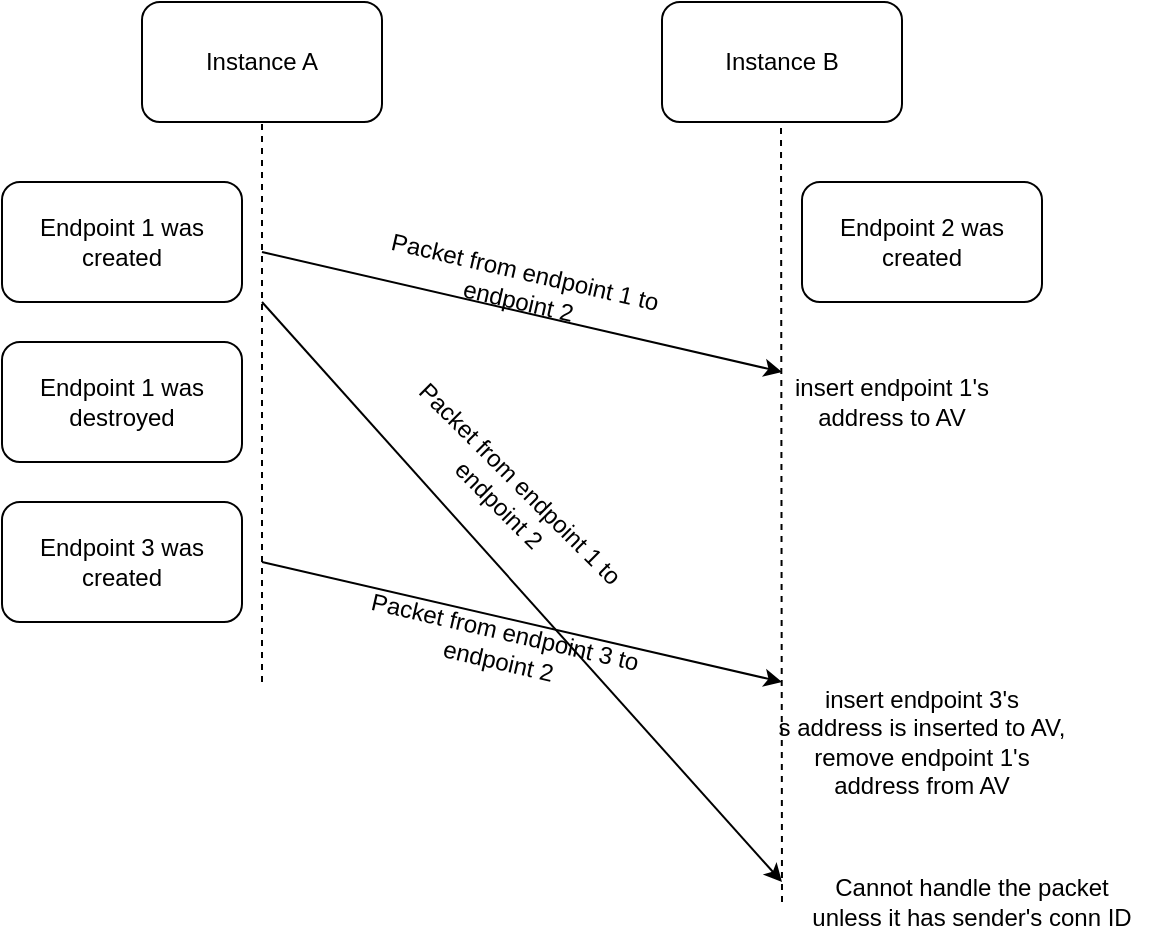 <mxfile version="12.4.8" type="device"><diagram id="VktbdoG0Y93yvyAxLsci" name="Page-1"><mxGraphModel dx="1426" dy="718" grid="1" gridSize="10" guides="1" tooltips="1" connect="1" arrows="1" fold="1" page="1" pageScale="1" pageWidth="850" pageHeight="1100" math="0" shadow="0"><root><mxCell id="0"/><mxCell id="1" parent="0"/><mxCell id="XE7zhreS0EEeem_XWsfa-1" value="" style="endArrow=none;dashed=1;html=1;" edge="1" parent="1"><mxGeometry width="50" height="50" relative="1" as="geometry"><mxPoint x="200" y="400" as="sourcePoint"/><mxPoint x="200" y="120" as="targetPoint"/></mxGeometry></mxCell><mxCell id="XE7zhreS0EEeem_XWsfa-2" value="Instance A" style="rounded=1;whiteSpace=wrap;html=1;" vertex="1" parent="1"><mxGeometry x="140" y="60" width="120" height="60" as="geometry"/></mxCell><mxCell id="XE7zhreS0EEeem_XWsfa-3" value="Instance B" style="rounded=1;whiteSpace=wrap;html=1;" vertex="1" parent="1"><mxGeometry x="400" y="60" width="120" height="60" as="geometry"/></mxCell><mxCell id="XE7zhreS0EEeem_XWsfa-4" value="" style="endArrow=none;dashed=1;html=1;" edge="1" parent="1"><mxGeometry width="50" height="50" relative="1" as="geometry"><mxPoint x="460" y="510" as="sourcePoint"/><mxPoint x="459.5" y="120" as="targetPoint"/></mxGeometry></mxCell><mxCell id="XE7zhreS0EEeem_XWsfa-5" value="&lt;div&gt;Endpoint 1 was&lt;br&gt;&lt;/div&gt;&lt;div&gt;created&lt;br&gt;&lt;/div&gt;" style="rounded=1;whiteSpace=wrap;html=1;" vertex="1" parent="1"><mxGeometry x="70" y="150" width="120" height="60" as="geometry"/></mxCell><mxCell id="XE7zhreS0EEeem_XWsfa-6" value="&lt;div&gt;Endpoint 2 was&lt;br&gt;&lt;/div&gt;&lt;div&gt;created&lt;br&gt;&lt;/div&gt;" style="rounded=1;whiteSpace=wrap;html=1;" vertex="1" parent="1"><mxGeometry x="470" y="150" width="120" height="60" as="geometry"/></mxCell><mxCell id="XE7zhreS0EEeem_XWsfa-7" value="" style="endArrow=classic;html=1;" edge="1" parent="1"><mxGeometry width="50" height="50" relative="1" as="geometry"><mxPoint x="200" y="185" as="sourcePoint"/><mxPoint x="460" y="245" as="targetPoint"/></mxGeometry></mxCell><mxCell id="XE7zhreS0EEeem_XWsfa-19" value="&lt;div&gt;Endpoint 1 was&lt;br&gt;&lt;/div&gt;&lt;div&gt;destroyed&lt;br&gt;&lt;/div&gt;" style="rounded=1;whiteSpace=wrap;html=1;" vertex="1" parent="1"><mxGeometry x="70" y="230" width="120" height="60" as="geometry"/></mxCell><mxCell id="XE7zhreS0EEeem_XWsfa-21" value="&lt;div&gt;Endpoint 3 was&lt;br&gt;&lt;/div&gt;&lt;div&gt;created&lt;br&gt;&lt;/div&gt;" style="rounded=1;whiteSpace=wrap;html=1;" vertex="1" parent="1"><mxGeometry x="70" y="310" width="120" height="60" as="geometry"/></mxCell><mxCell id="XE7zhreS0EEeem_XWsfa-22" value="" style="endArrow=classic;html=1;" edge="1" parent="1"><mxGeometry width="50" height="50" relative="1" as="geometry"><mxPoint x="200" y="340" as="sourcePoint"/><mxPoint x="460" y="400" as="targetPoint"/></mxGeometry></mxCell><mxCell id="XE7zhreS0EEeem_XWsfa-24" value="" style="endArrow=classic;html=1;" edge="1" parent="1"><mxGeometry width="50" height="50" relative="1" as="geometry"><mxPoint x="200" y="210" as="sourcePoint"/><mxPoint x="460" y="500" as="targetPoint"/></mxGeometry></mxCell><mxCell id="XE7zhreS0EEeem_XWsfa-25" style="edgeStyle=orthogonalEdgeStyle;rounded=0;orthogonalLoop=1;jettySize=auto;html=1;exitX=0.5;exitY=1;exitDx=0;exitDy=0;" edge="1" parent="1" source="XE7zhreS0EEeem_XWsfa-19" target="XE7zhreS0EEeem_XWsfa-19"><mxGeometry relative="1" as="geometry"/></mxCell><mxCell id="XE7zhreS0EEeem_XWsfa-30" value="Packet from endpoint 1 to endpoint 2" style="text;html=1;strokeColor=none;fillColor=none;align=center;verticalAlign=middle;whiteSpace=wrap;rounded=0;rotation=13;" vertex="1" parent="1"><mxGeometry x="240" y="192" width="180" height="20" as="geometry"/></mxCell><mxCell id="XE7zhreS0EEeem_XWsfa-32" value="Packet from endpoint 1 to endpoint 2" style="text;html=1;strokeColor=none;fillColor=none;align=center;verticalAlign=middle;whiteSpace=wrap;rounded=0;rotation=45;" vertex="1" parent="1"><mxGeometry x="234" y="296" width="180" height="20" as="geometry"/></mxCell><mxCell id="XE7zhreS0EEeem_XWsfa-33" value="Packet from endpoint 3 to endpoint 2" style="text;html=1;strokeColor=none;fillColor=none;align=center;verticalAlign=middle;whiteSpace=wrap;rounded=0;rotation=13;" vertex="1" parent="1"><mxGeometry x="230" y="372" width="180" height="20" as="geometry"/></mxCell><mxCell id="XE7zhreS0EEeem_XWsfa-34" value="insert endpoint 1's&lt;div&gt;address to AV&lt;br&gt;&lt;/div&gt;" style="text;html=1;strokeColor=none;fillColor=none;align=center;verticalAlign=middle;whiteSpace=wrap;rounded=0;" vertex="1" parent="1"><mxGeometry x="430" y="250" width="170" height="20" as="geometry"/></mxCell><mxCell id="XE7zhreS0EEeem_XWsfa-35" value="&lt;div&gt;insert endpoint 3's&lt;br&gt;&lt;/div&gt;&lt;div&gt;s address is inserted to AV,&lt;/div&gt;&lt;div&gt;remove endpoint 1's&lt;/div&gt;&lt;div&gt;address from AV&lt;br&gt;&lt;/div&gt;" style="text;html=1;strokeColor=none;fillColor=none;align=center;verticalAlign=middle;whiteSpace=wrap;rounded=0;" vertex="1" parent="1"><mxGeometry x="455" y="420" width="150" height="20" as="geometry"/></mxCell><mxCell id="XE7zhreS0EEeem_XWsfa-39" value="&lt;div&gt;Cannot handle the packet&lt;/div&gt;&lt;div&gt;unless it has sender's conn ID&lt;br&gt;&lt;/div&gt;" style="text;html=1;strokeColor=none;fillColor=none;align=center;verticalAlign=middle;whiteSpace=wrap;rounded=0;" vertex="1" parent="1"><mxGeometry x="460" y="500" width="190" height="20" as="geometry"/></mxCell></root></mxGraphModel></diagram></mxfile>
